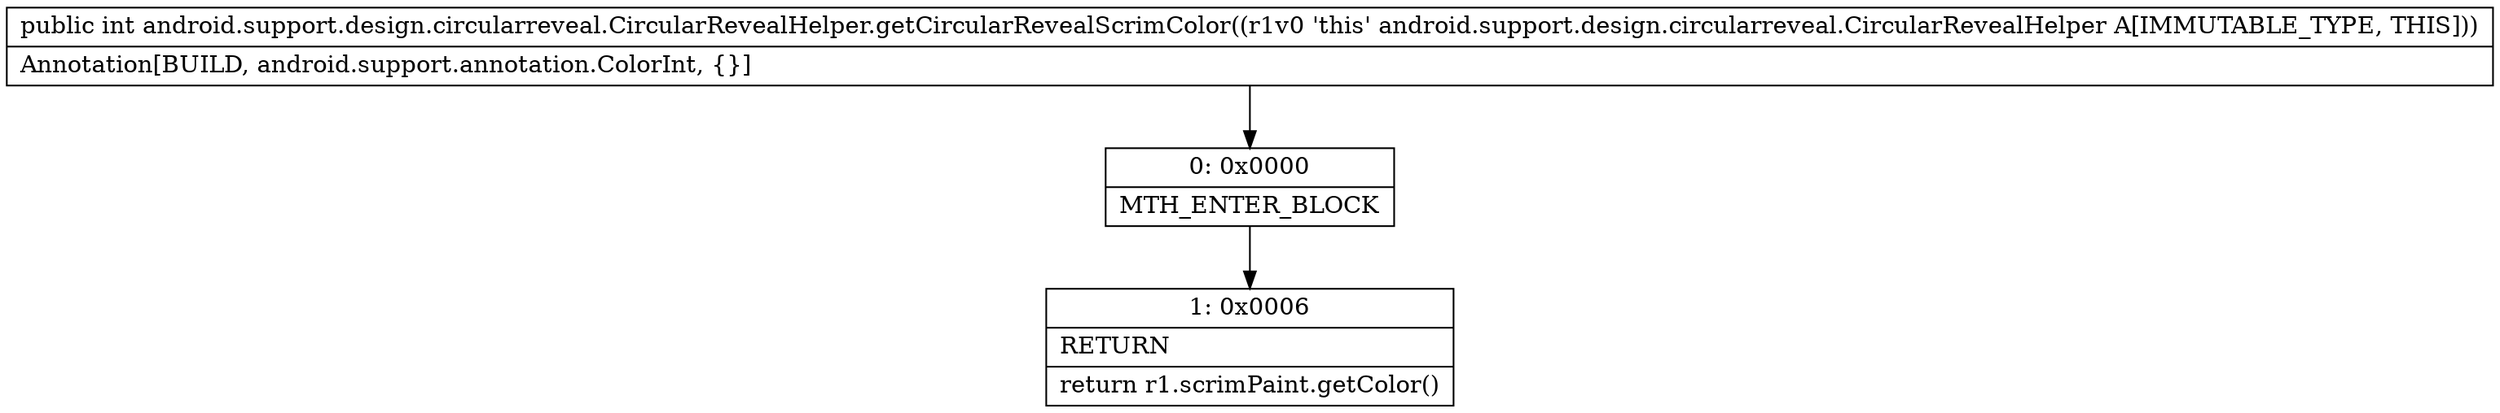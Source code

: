 digraph "CFG forandroid.support.design.circularreveal.CircularRevealHelper.getCircularRevealScrimColor()I" {
Node_0 [shape=record,label="{0\:\ 0x0000|MTH_ENTER_BLOCK\l}"];
Node_1 [shape=record,label="{1\:\ 0x0006|RETURN\l|return r1.scrimPaint.getColor()\l}"];
MethodNode[shape=record,label="{public int android.support.design.circularreveal.CircularRevealHelper.getCircularRevealScrimColor((r1v0 'this' android.support.design.circularreveal.CircularRevealHelper A[IMMUTABLE_TYPE, THIS]))  | Annotation[BUILD, android.support.annotation.ColorInt, \{\}]\l}"];
MethodNode -> Node_0;
Node_0 -> Node_1;
}


